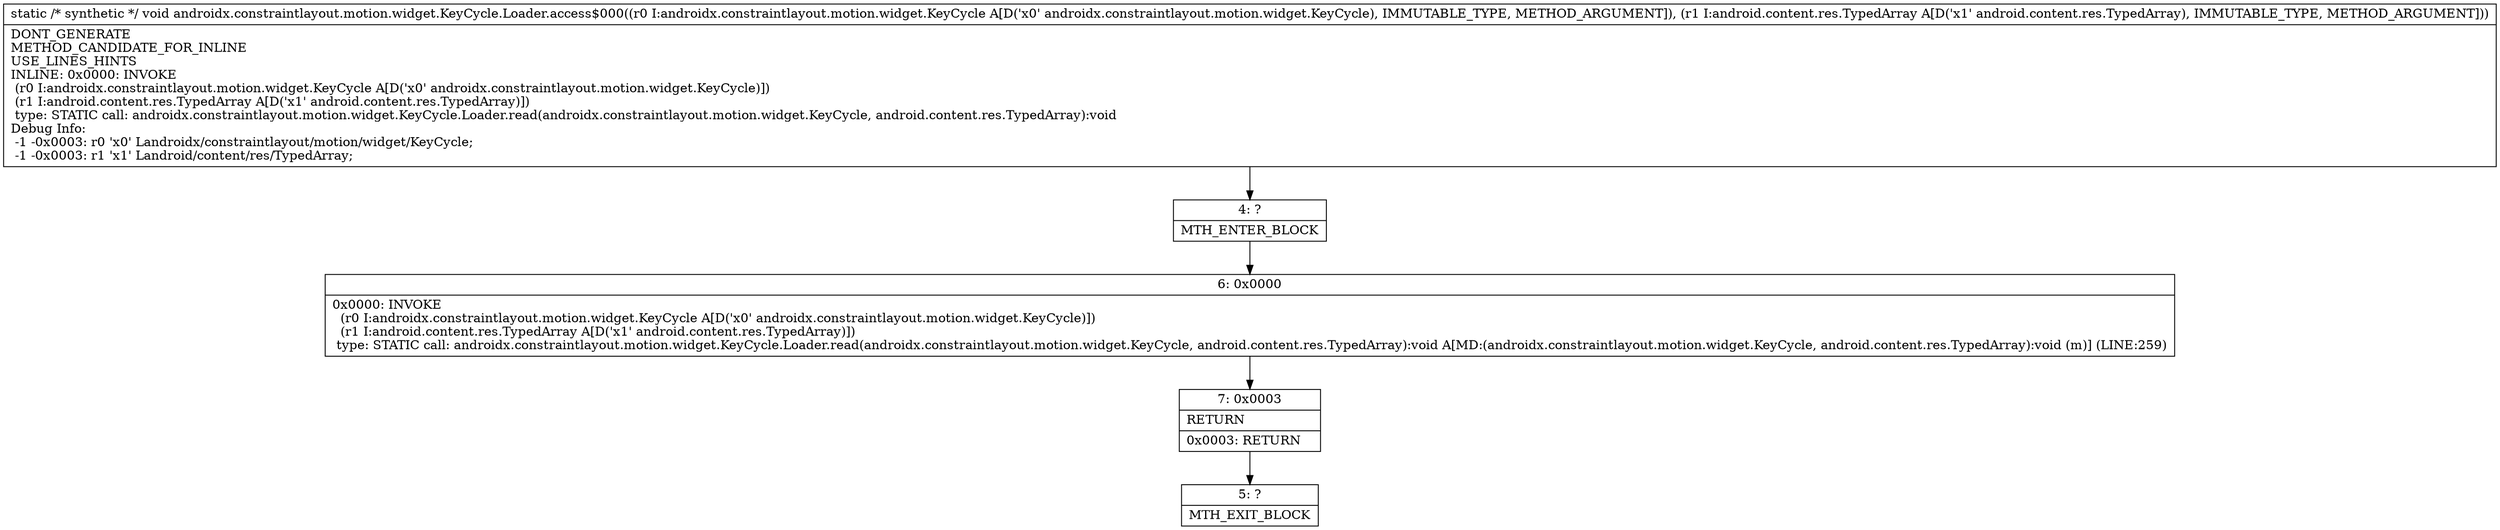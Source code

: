 digraph "CFG forandroidx.constraintlayout.motion.widget.KeyCycle.Loader.access$000(Landroidx\/constraintlayout\/motion\/widget\/KeyCycle;Landroid\/content\/res\/TypedArray;)V" {
Node_4 [shape=record,label="{4\:\ ?|MTH_ENTER_BLOCK\l}"];
Node_6 [shape=record,label="{6\:\ 0x0000|0x0000: INVOKE  \l  (r0 I:androidx.constraintlayout.motion.widget.KeyCycle A[D('x0' androidx.constraintlayout.motion.widget.KeyCycle)])\l  (r1 I:android.content.res.TypedArray A[D('x1' android.content.res.TypedArray)])\l type: STATIC call: androidx.constraintlayout.motion.widget.KeyCycle.Loader.read(androidx.constraintlayout.motion.widget.KeyCycle, android.content.res.TypedArray):void A[MD:(androidx.constraintlayout.motion.widget.KeyCycle, android.content.res.TypedArray):void (m)] (LINE:259)\l}"];
Node_7 [shape=record,label="{7\:\ 0x0003|RETURN\l|0x0003: RETURN   \l}"];
Node_5 [shape=record,label="{5\:\ ?|MTH_EXIT_BLOCK\l}"];
MethodNode[shape=record,label="{static \/* synthetic *\/ void androidx.constraintlayout.motion.widget.KeyCycle.Loader.access$000((r0 I:androidx.constraintlayout.motion.widget.KeyCycle A[D('x0' androidx.constraintlayout.motion.widget.KeyCycle), IMMUTABLE_TYPE, METHOD_ARGUMENT]), (r1 I:android.content.res.TypedArray A[D('x1' android.content.res.TypedArray), IMMUTABLE_TYPE, METHOD_ARGUMENT]))  | DONT_GENERATE\lMETHOD_CANDIDATE_FOR_INLINE\lUSE_LINES_HINTS\lINLINE: 0x0000: INVOKE  \l  (r0 I:androidx.constraintlayout.motion.widget.KeyCycle A[D('x0' androidx.constraintlayout.motion.widget.KeyCycle)])\l  (r1 I:android.content.res.TypedArray A[D('x1' android.content.res.TypedArray)])\l type: STATIC call: androidx.constraintlayout.motion.widget.KeyCycle.Loader.read(androidx.constraintlayout.motion.widget.KeyCycle, android.content.res.TypedArray):void\lDebug Info:\l  \-1 \-0x0003: r0 'x0' Landroidx\/constraintlayout\/motion\/widget\/KeyCycle;\l  \-1 \-0x0003: r1 'x1' Landroid\/content\/res\/TypedArray;\l}"];
MethodNode -> Node_4;Node_4 -> Node_6;
Node_6 -> Node_7;
Node_7 -> Node_5;
}

